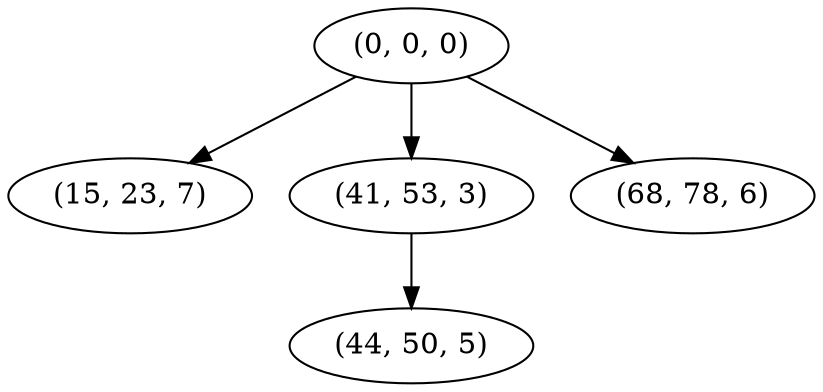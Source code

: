 digraph tree {
    "(0, 0, 0)";
    "(15, 23, 7)";
    "(41, 53, 3)";
    "(44, 50, 5)";
    "(68, 78, 6)";
    "(0, 0, 0)" -> "(15, 23, 7)";
    "(0, 0, 0)" -> "(41, 53, 3)";
    "(0, 0, 0)" -> "(68, 78, 6)";
    "(41, 53, 3)" -> "(44, 50, 5)";
}
